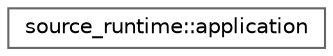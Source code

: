 digraph "类继承关系图"
{
 // LATEX_PDF_SIZE
  bgcolor="transparent";
  edge [fontname=Helvetica,fontsize=10,labelfontname=Helvetica,labelfontsize=10];
  node [fontname=Helvetica,fontsize=10,shape=box,height=0.2,width=0.4];
  rankdir="LR";
  Node0 [id="Node000000",label="source_runtime::application",height=0.2,width=0.4,color="grey40", fillcolor="white", style="filled",URL="$classsource__runtime_1_1application.html",tooltip=" "];
}
